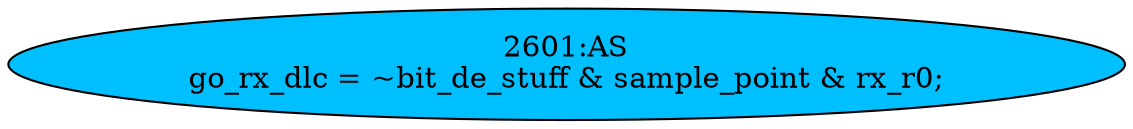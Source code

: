 strict digraph "" {
	node [label="\N"];
	"2601:AS"	 [ast="<pyverilog.vparser.ast.Assign object at 0x7f44f6b75cd0>",
		def_var="['go_rx_dlc']",
		fillcolor=deepskyblue,
		label="2601:AS
go_rx_dlc = ~bit_de_stuff & sample_point & rx_r0;",
		statements="[]",
		style=filled,
		typ=Assign,
		use_var="['bit_de_stuff', 'sample_point', 'rx_r0']"];
}
